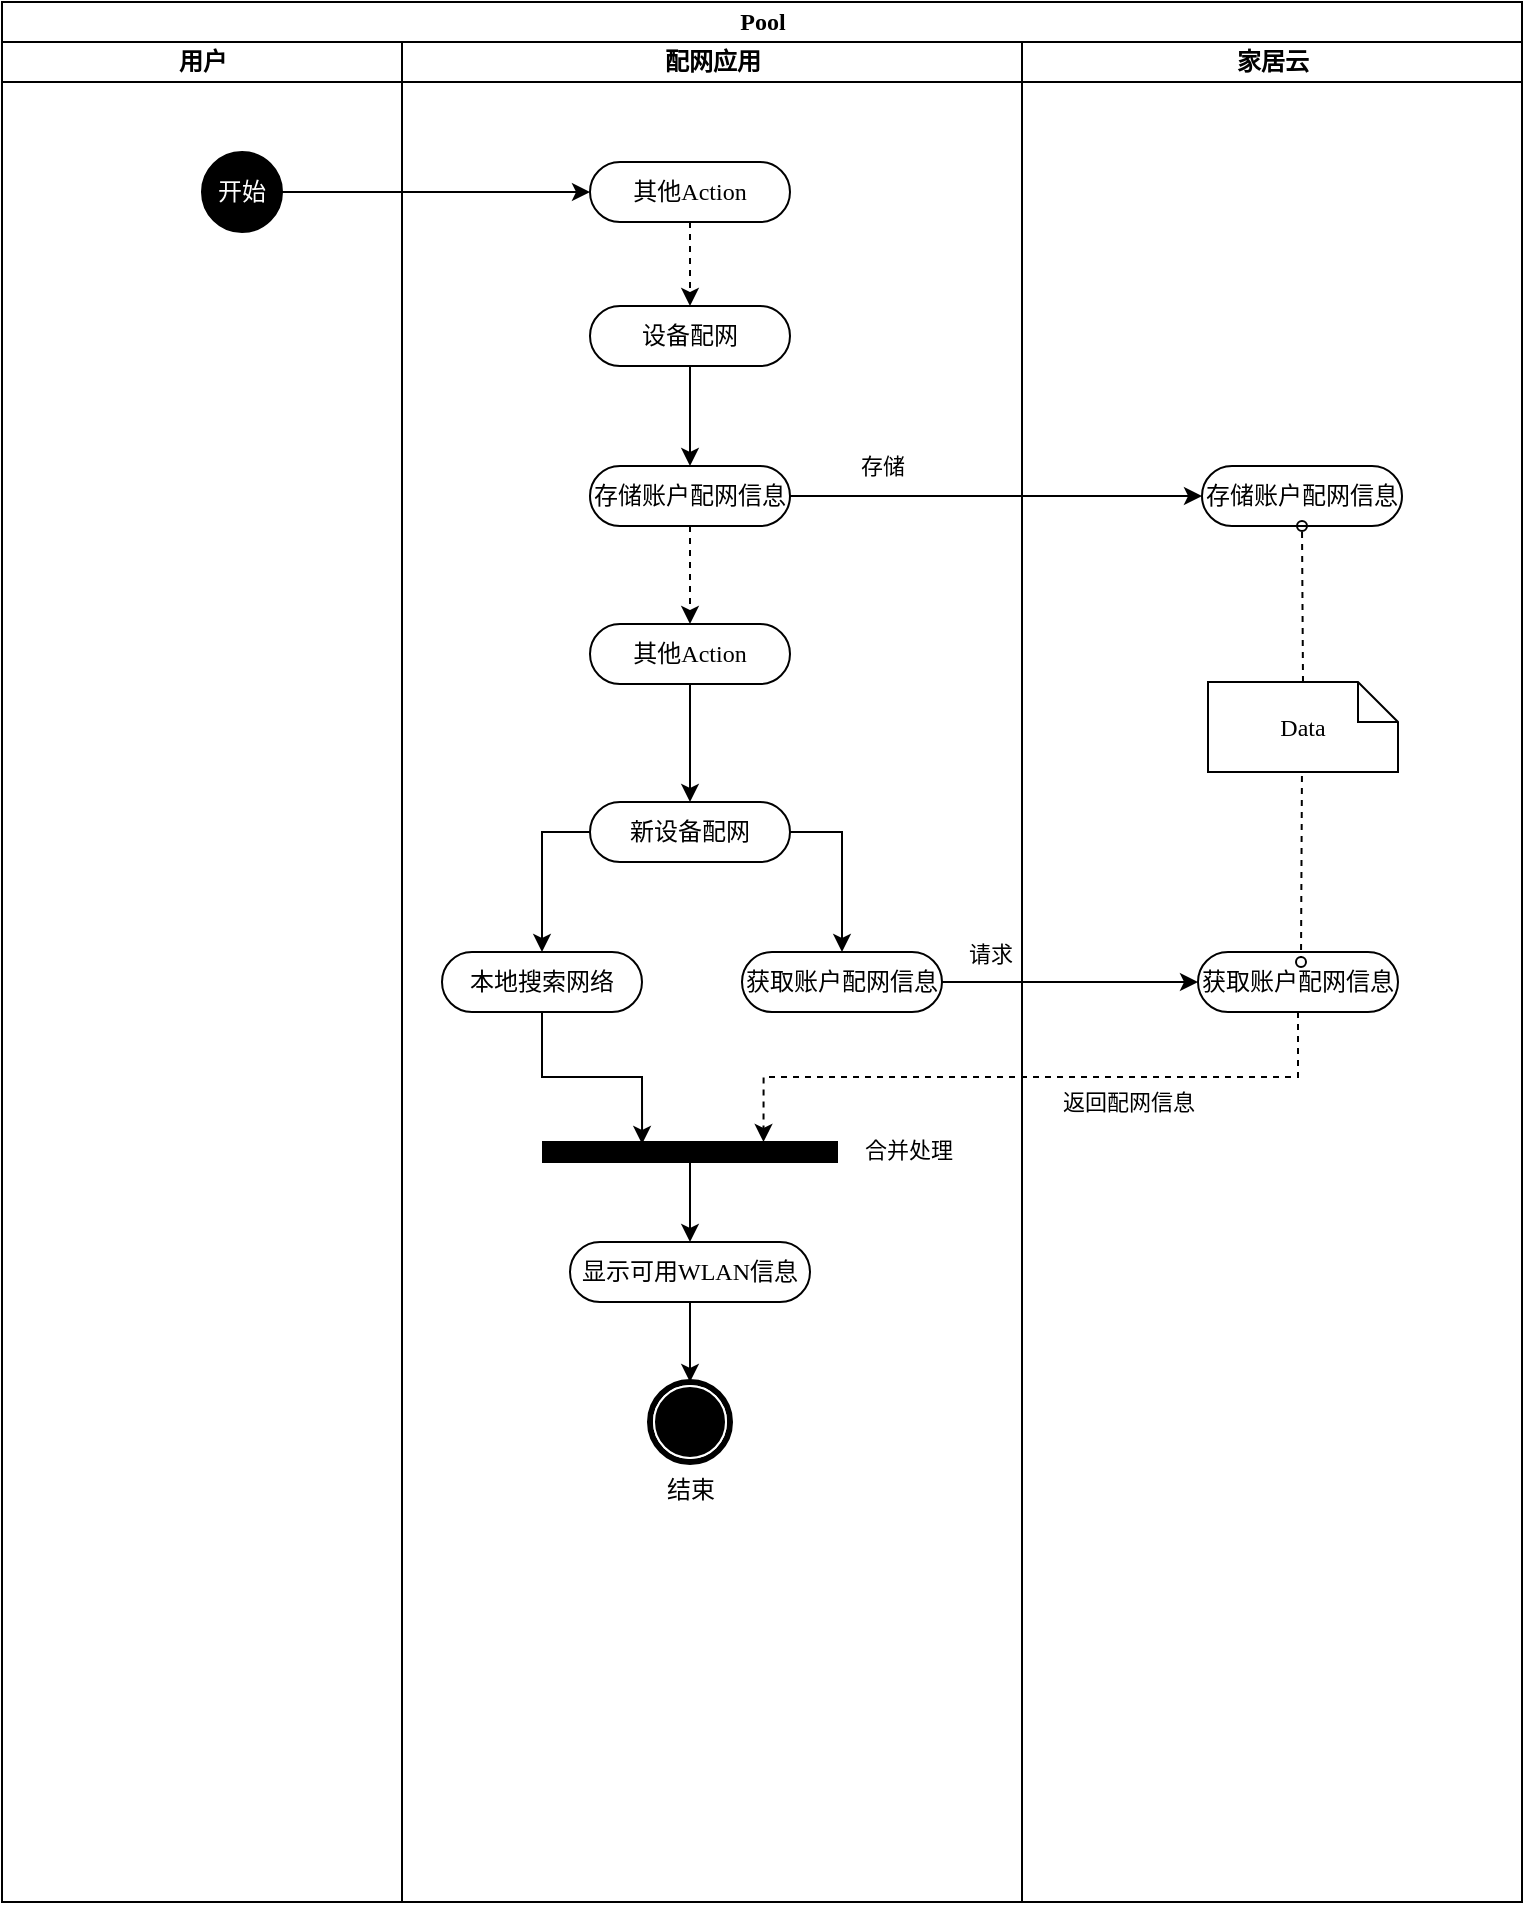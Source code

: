 <mxfile version="13.4.2" type="github">
  <diagram id="kgpKYQtTHZ0yAKxKKP6v" name="Page-1">
    <mxGraphModel dx="1422" dy="828" grid="1" gridSize="10" guides="1" tooltips="1" connect="1" arrows="1" fold="1" page="1" pageScale="1" pageWidth="850" pageHeight="1100" math="0" shadow="0">
      <root>
        <mxCell id="0" />
        <mxCell id="1" parent="0" />
        <mxCell id="CK65BjCgghkq_DTN6lFj-6" value="Pool" style="swimlane;html=1;childLayout=stackLayout;startSize=20;rounded=0;shadow=0;comic=0;labelBackgroundColor=none;strokeWidth=1;fontFamily=Verdana;fontSize=12;align=center;" vertex="1" parent="1">
          <mxGeometry x="40" y="20" width="760" height="950" as="geometry" />
        </mxCell>
        <mxCell id="CK65BjCgghkq_DTN6lFj-7" value="用户" style="swimlane;html=1;startSize=20;" vertex="1" parent="CK65BjCgghkq_DTN6lFj-6">
          <mxGeometry y="20" width="200" height="930" as="geometry" />
        </mxCell>
        <mxCell id="CK65BjCgghkq_DTN6lFj-1" value="&lt;font color=&quot;#ffffff&quot;&gt;开始&lt;/font&gt;" style="ellipse;whiteSpace=wrap;html=1;rounded=0;shadow=0;comic=0;labelBackgroundColor=none;strokeWidth=1;fillColor=#000000;fontFamily=Verdana;fontSize=12;align=center;" vertex="1" parent="CK65BjCgghkq_DTN6lFj-7">
          <mxGeometry x="100" y="55" width="40" height="40" as="geometry" />
        </mxCell>
        <mxCell id="CK65BjCgghkq_DTN6lFj-11" value="配网应用" style="swimlane;html=1;startSize=20;" vertex="1" parent="CK65BjCgghkq_DTN6lFj-6">
          <mxGeometry x="200" y="20" width="310" height="930" as="geometry" />
        </mxCell>
        <mxCell id="CK65BjCgghkq_DTN6lFj-22" style="edgeStyle=orthogonalEdgeStyle;rounded=0;orthogonalLoop=1;jettySize=auto;html=1;exitX=0.5;exitY=1;exitDx=0;exitDy=0;dashed=1;" edge="1" parent="CK65BjCgghkq_DTN6lFj-11" source="CK65BjCgghkq_DTN6lFj-4" target="CK65BjCgghkq_DTN6lFj-21">
          <mxGeometry relative="1" as="geometry" />
        </mxCell>
        <mxCell id="CK65BjCgghkq_DTN6lFj-4" value="存储账户配网信息" style="rounded=1;whiteSpace=wrap;html=1;shadow=0;comic=0;labelBackgroundColor=none;strokeWidth=1;fontFamily=Verdana;fontSize=12;align=center;arcSize=50;" vertex="1" parent="CK65BjCgghkq_DTN6lFj-11">
          <mxGeometry x="94" y="212" width="100" height="30" as="geometry" />
        </mxCell>
        <mxCell id="CK65BjCgghkq_DTN6lFj-14" style="edgeStyle=orthogonalEdgeStyle;rounded=0;orthogonalLoop=1;jettySize=auto;html=1;exitX=0.5;exitY=1;exitDx=0;exitDy=0;entryX=0.5;entryY=0;entryDx=0;entryDy=0;" edge="1" parent="CK65BjCgghkq_DTN6lFj-11" source="CK65BjCgghkq_DTN6lFj-2" target="CK65BjCgghkq_DTN6lFj-4">
          <mxGeometry relative="1" as="geometry" />
        </mxCell>
        <mxCell id="CK65BjCgghkq_DTN6lFj-2" value="设备配网" style="rounded=1;whiteSpace=wrap;html=1;shadow=0;comic=0;labelBackgroundColor=none;strokeWidth=1;fontFamily=Verdana;fontSize=12;align=center;arcSize=50;" vertex="1" parent="CK65BjCgghkq_DTN6lFj-11">
          <mxGeometry x="94" y="132" width="100" height="30" as="geometry" />
        </mxCell>
        <mxCell id="CK65BjCgghkq_DTN6lFj-20" style="edgeStyle=orthogonalEdgeStyle;rounded=0;orthogonalLoop=1;jettySize=auto;html=1;exitX=0.5;exitY=1;exitDx=0;exitDy=0;entryX=0.5;entryY=0;entryDx=0;entryDy=0;dashed=1;" edge="1" parent="CK65BjCgghkq_DTN6lFj-11" source="CK65BjCgghkq_DTN6lFj-17" target="CK65BjCgghkq_DTN6lFj-2">
          <mxGeometry relative="1" as="geometry" />
        </mxCell>
        <mxCell id="CK65BjCgghkq_DTN6lFj-17" value="其他Action" style="rounded=1;whiteSpace=wrap;html=1;shadow=0;comic=0;labelBackgroundColor=none;strokeWidth=1;fontFamily=Verdana;fontSize=12;align=center;arcSize=50;" vertex="1" parent="CK65BjCgghkq_DTN6lFj-11">
          <mxGeometry x="94" y="60" width="100" height="30" as="geometry" />
        </mxCell>
        <mxCell id="CK65BjCgghkq_DTN6lFj-30" style="edgeStyle=orthogonalEdgeStyle;rounded=0;orthogonalLoop=1;jettySize=auto;html=1;exitX=0.5;exitY=1;exitDx=0;exitDy=0;entryX=0.5;entryY=0;entryDx=0;entryDy=0;" edge="1" parent="CK65BjCgghkq_DTN6lFj-11" source="CK65BjCgghkq_DTN6lFj-21" target="CK65BjCgghkq_DTN6lFj-29">
          <mxGeometry relative="1" as="geometry" />
        </mxCell>
        <mxCell id="CK65BjCgghkq_DTN6lFj-21" value="其他Action" style="rounded=1;whiteSpace=wrap;html=1;shadow=0;comic=0;labelBackgroundColor=none;strokeWidth=1;fontFamily=Verdana;fontSize=12;align=center;arcSize=50;" vertex="1" parent="CK65BjCgghkq_DTN6lFj-11">
          <mxGeometry x="94" y="291" width="100" height="30" as="geometry" />
        </mxCell>
        <mxCell id="CK65BjCgghkq_DTN6lFj-38" style="edgeStyle=orthogonalEdgeStyle;rounded=0;orthogonalLoop=1;jettySize=auto;html=1;exitX=0.5;exitY=1;exitDx=0;exitDy=0;entryX=0.337;entryY=0.1;entryDx=0;entryDy=0;entryPerimeter=0;" edge="1" parent="CK65BjCgghkq_DTN6lFj-11" source="CK65BjCgghkq_DTN6lFj-23" target="CK65BjCgghkq_DTN6lFj-27">
          <mxGeometry relative="1" as="geometry" />
        </mxCell>
        <mxCell id="CK65BjCgghkq_DTN6lFj-23" value="本地搜索网络" style="rounded=1;whiteSpace=wrap;html=1;shadow=0;comic=0;labelBackgroundColor=none;strokeWidth=1;fontFamily=Verdana;fontSize=12;align=center;arcSize=50;" vertex="1" parent="CK65BjCgghkq_DTN6lFj-11">
          <mxGeometry x="20" y="455" width="100" height="30" as="geometry" />
        </mxCell>
        <mxCell id="CK65BjCgghkq_DTN6lFj-31" style="edgeStyle=orthogonalEdgeStyle;rounded=0;orthogonalLoop=1;jettySize=auto;html=1;exitX=0;exitY=0.5;exitDx=0;exitDy=0;" edge="1" parent="CK65BjCgghkq_DTN6lFj-11" source="CK65BjCgghkq_DTN6lFj-29" target="CK65BjCgghkq_DTN6lFj-23">
          <mxGeometry relative="1" as="geometry">
            <Array as="points">
              <mxPoint x="70" y="395" />
            </Array>
          </mxGeometry>
        </mxCell>
        <mxCell id="CK65BjCgghkq_DTN6lFj-32" style="edgeStyle=orthogonalEdgeStyle;rounded=0;orthogonalLoop=1;jettySize=auto;html=1;exitX=1;exitY=0.5;exitDx=0;exitDy=0;entryX=0.5;entryY=0;entryDx=0;entryDy=0;" edge="1" parent="CK65BjCgghkq_DTN6lFj-11" source="CK65BjCgghkq_DTN6lFj-29" target="CK65BjCgghkq_DTN6lFj-28">
          <mxGeometry relative="1" as="geometry" />
        </mxCell>
        <mxCell id="CK65BjCgghkq_DTN6lFj-29" value="新设备配网" style="rounded=1;whiteSpace=wrap;html=1;shadow=0;comic=0;labelBackgroundColor=none;strokeWidth=1;fontFamily=Verdana;fontSize=12;align=center;arcSize=50;" vertex="1" parent="CK65BjCgghkq_DTN6lFj-11">
          <mxGeometry x="94" y="380" width="100" height="30" as="geometry" />
        </mxCell>
        <mxCell id="CK65BjCgghkq_DTN6lFj-44" style="edgeStyle=orthogonalEdgeStyle;rounded=0;orthogonalLoop=1;jettySize=auto;html=1;exitX=0.5;exitY=1;exitDx=0;exitDy=0;" edge="1" parent="CK65BjCgghkq_DTN6lFj-11" source="CK65BjCgghkq_DTN6lFj-27" target="CK65BjCgghkq_DTN6lFj-43">
          <mxGeometry relative="1" as="geometry" />
        </mxCell>
        <mxCell id="CK65BjCgghkq_DTN6lFj-27" value="" style="whiteSpace=wrap;html=1;rounded=0;shadow=0;comic=0;labelBackgroundColor=none;strokeWidth=1;fillColor=#000000;fontFamily=Verdana;fontSize=12;align=center;rotation=0;" vertex="1" parent="CK65BjCgghkq_DTN6lFj-11">
          <mxGeometry x="70.5" y="550" width="147" height="10" as="geometry" />
        </mxCell>
        <mxCell id="CK65BjCgghkq_DTN6lFj-46" style="edgeStyle=orthogonalEdgeStyle;rounded=0;orthogonalLoop=1;jettySize=auto;html=1;exitX=0.5;exitY=1;exitDx=0;exitDy=0;entryX=0.5;entryY=0;entryDx=0;entryDy=0;" edge="1" parent="CK65BjCgghkq_DTN6lFj-11" source="CK65BjCgghkq_DTN6lFj-43" target="CK65BjCgghkq_DTN6lFj-45">
          <mxGeometry relative="1" as="geometry" />
        </mxCell>
        <mxCell id="CK65BjCgghkq_DTN6lFj-43" value="显示可用WLAN信息" style="rounded=1;whiteSpace=wrap;html=1;shadow=0;comic=0;labelBackgroundColor=none;strokeWidth=1;fontFamily=Verdana;fontSize=12;align=center;arcSize=50;" vertex="1" parent="CK65BjCgghkq_DTN6lFj-11">
          <mxGeometry x="84" y="600" width="120" height="30" as="geometry" />
        </mxCell>
        <mxCell id="CK65BjCgghkq_DTN6lFj-45" value="结束" style="shape=mxgraph.bpmn.shape;html=1;verticalLabelPosition=bottom;labelBackgroundColor=#ffffff;verticalAlign=top;perimeter=ellipsePerimeter;outline=end;symbol=terminate;rounded=0;shadow=0;comic=0;strokeWidth=1;fontFamily=Verdana;fontSize=12;align=center;" vertex="1" parent="CK65BjCgghkq_DTN6lFj-11">
          <mxGeometry x="124" y="670" width="40" height="40" as="geometry" />
        </mxCell>
        <mxCell id="CK65BjCgghkq_DTN6lFj-28" value="获取账户配网信息" style="rounded=1;whiteSpace=wrap;html=1;shadow=0;comic=0;labelBackgroundColor=none;strokeWidth=1;fontFamily=Verdana;fontSize=12;align=center;arcSize=50;" vertex="1" parent="CK65BjCgghkq_DTN6lFj-11">
          <mxGeometry x="170" y="455" width="100" height="30" as="geometry" />
        </mxCell>
        <mxCell id="CK65BjCgghkq_DTN6lFj-42" value="合并处理" style="edgeLabel;html=1;align=center;verticalAlign=middle;resizable=0;points=[];" vertex="1" connectable="0" parent="CK65BjCgghkq_DTN6lFj-11">
          <mxGeometry x="260" y="552" as="geometry">
            <mxPoint x="-7" y="2" as="offset" />
          </mxGeometry>
        </mxCell>
        <mxCell id="CK65BjCgghkq_DTN6lFj-40" value="请求" style="edgeLabel;html=1;align=center;verticalAlign=middle;resizable=0;points=[];" vertex="1" connectable="0" parent="CK65BjCgghkq_DTN6lFj-11">
          <mxGeometry x="310" y="450" as="geometry">
            <mxPoint x="-16" y="6" as="offset" />
          </mxGeometry>
        </mxCell>
        <mxCell id="CK65BjCgghkq_DTN6lFj-12" value="家居云" style="swimlane;html=1;startSize=20;" vertex="1" parent="CK65BjCgghkq_DTN6lFj-6">
          <mxGeometry x="510" y="20" width="250" height="930" as="geometry" />
        </mxCell>
        <mxCell id="CK65BjCgghkq_DTN6lFj-33" value="获取账户配网信息" style="rounded=1;whiteSpace=wrap;html=1;shadow=0;comic=0;labelBackgroundColor=none;strokeWidth=1;fontFamily=Verdana;fontSize=12;align=center;arcSize=50;" vertex="1" parent="CK65BjCgghkq_DTN6lFj-12">
          <mxGeometry x="88" y="455" width="100" height="30" as="geometry" />
        </mxCell>
        <mxCell id="CK65BjCgghkq_DTN6lFj-34" style="edgeStyle=none;rounded=0;html=1;dashed=1;labelBackgroundColor=none;startArrow=none;startFill=0;startSize=5;endArrow=oval;endFill=0;endSize=5;jettySize=auto;orthogonalLoop=1;strokeWidth=1;fontFamily=Verdana;fontSize=12;exitX=0.5;exitY=1;exitDx=0;exitDy=0;exitPerimeter=0;" edge="1" parent="CK65BjCgghkq_DTN6lFj-12" source="CK65BjCgghkq_DTN6lFj-24">
          <mxGeometry relative="1" as="geometry">
            <mxPoint x="140" y="538" as="sourcePoint" />
            <mxPoint x="139.5" y="460" as="targetPoint" />
            <Array as="points">
              <mxPoint x="140" y="360" />
            </Array>
          </mxGeometry>
        </mxCell>
        <mxCell id="CK65BjCgghkq_DTN6lFj-15" value="存储账户配网信息" style="rounded=1;whiteSpace=wrap;html=1;shadow=0;comic=0;labelBackgroundColor=none;strokeWidth=1;fontFamily=Verdana;fontSize=12;align=center;arcSize=50;" vertex="1" parent="CK65BjCgghkq_DTN6lFj-12">
          <mxGeometry x="90" y="212" width="100" height="30" as="geometry" />
        </mxCell>
        <mxCell id="CK65BjCgghkq_DTN6lFj-24" value="Data" style="shape=note;whiteSpace=wrap;html=1;rounded=0;shadow=0;comic=0;labelBackgroundColor=none;strokeWidth=1;fontFamily=Verdana;fontSize=12;align=center;size=20;" vertex="1" parent="CK65BjCgghkq_DTN6lFj-12">
          <mxGeometry x="93" y="320" width="95" height="45" as="geometry" />
        </mxCell>
        <mxCell id="CK65BjCgghkq_DTN6lFj-26" style="edgeStyle=none;rounded=0;html=1;dashed=1;labelBackgroundColor=none;startArrow=none;startFill=0;startSize=5;endArrow=oval;endFill=0;endSize=5;jettySize=auto;orthogonalLoop=1;strokeWidth=1;fontFamily=Verdana;fontSize=12;exitX=0.5;exitY=0;exitDx=0;exitDy=0;exitPerimeter=0;" edge="1" parent="CK65BjCgghkq_DTN6lFj-12" source="CK65BjCgghkq_DTN6lFj-24">
          <mxGeometry relative="1" as="geometry">
            <mxPoint x="171.0" y="217" as="sourcePoint" />
            <mxPoint x="140.0" y="242" as="targetPoint" />
          </mxGeometry>
        </mxCell>
        <mxCell id="CK65BjCgghkq_DTN6lFj-16" style="edgeStyle=orthogonalEdgeStyle;rounded=0;orthogonalLoop=1;jettySize=auto;html=1;exitX=1;exitY=0.5;exitDx=0;exitDy=0;entryX=0;entryY=0.5;entryDx=0;entryDy=0;" edge="1" parent="CK65BjCgghkq_DTN6lFj-6" source="CK65BjCgghkq_DTN6lFj-4" target="CK65BjCgghkq_DTN6lFj-15">
          <mxGeometry relative="1" as="geometry" />
        </mxCell>
        <mxCell id="CK65BjCgghkq_DTN6lFj-41" value="存储" style="edgeLabel;html=1;align=center;verticalAlign=middle;resizable=0;points=[];" vertex="1" connectable="0" parent="CK65BjCgghkq_DTN6lFj-16">
          <mxGeometry x="-0.233" y="2" relative="1" as="geometry">
            <mxPoint x="-33" y="-13" as="offset" />
          </mxGeometry>
        </mxCell>
        <mxCell id="CK65BjCgghkq_DTN6lFj-18" style="edgeStyle=orthogonalEdgeStyle;rounded=0;orthogonalLoop=1;jettySize=auto;html=1;exitX=1;exitY=0.5;exitDx=0;exitDy=0;entryX=0;entryY=0.5;entryDx=0;entryDy=0;" edge="1" parent="CK65BjCgghkq_DTN6lFj-6" source="CK65BjCgghkq_DTN6lFj-1" target="CK65BjCgghkq_DTN6lFj-17">
          <mxGeometry relative="1" as="geometry" />
        </mxCell>
        <mxCell id="CK65BjCgghkq_DTN6lFj-35" style="edgeStyle=orthogonalEdgeStyle;rounded=0;orthogonalLoop=1;jettySize=auto;html=1;exitX=1;exitY=0.5;exitDx=0;exitDy=0;entryX=0;entryY=0.5;entryDx=0;entryDy=0;" edge="1" parent="CK65BjCgghkq_DTN6lFj-6" source="CK65BjCgghkq_DTN6lFj-28" target="CK65BjCgghkq_DTN6lFj-33">
          <mxGeometry relative="1" as="geometry" />
        </mxCell>
        <mxCell id="CK65BjCgghkq_DTN6lFj-37" style="edgeStyle=orthogonalEdgeStyle;rounded=0;orthogonalLoop=1;jettySize=auto;html=1;exitX=0.5;exitY=1;exitDx=0;exitDy=0;entryX=0.75;entryY=0;entryDx=0;entryDy=0;dashed=1;" edge="1" parent="CK65BjCgghkq_DTN6lFj-6" source="CK65BjCgghkq_DTN6lFj-33" target="CK65BjCgghkq_DTN6lFj-27">
          <mxGeometry relative="1" as="geometry" />
        </mxCell>
        <mxCell id="CK65BjCgghkq_DTN6lFj-39" value="返回配网信息" style="edgeLabel;html=1;align=center;verticalAlign=middle;resizable=0;points=[];" vertex="1" connectable="0" parent="CK65BjCgghkq_DTN6lFj-37">
          <mxGeometry x="-0.293" y="-1" relative="1" as="geometry">
            <mxPoint y="13.5" as="offset" />
          </mxGeometry>
        </mxCell>
      </root>
    </mxGraphModel>
  </diagram>
</mxfile>
